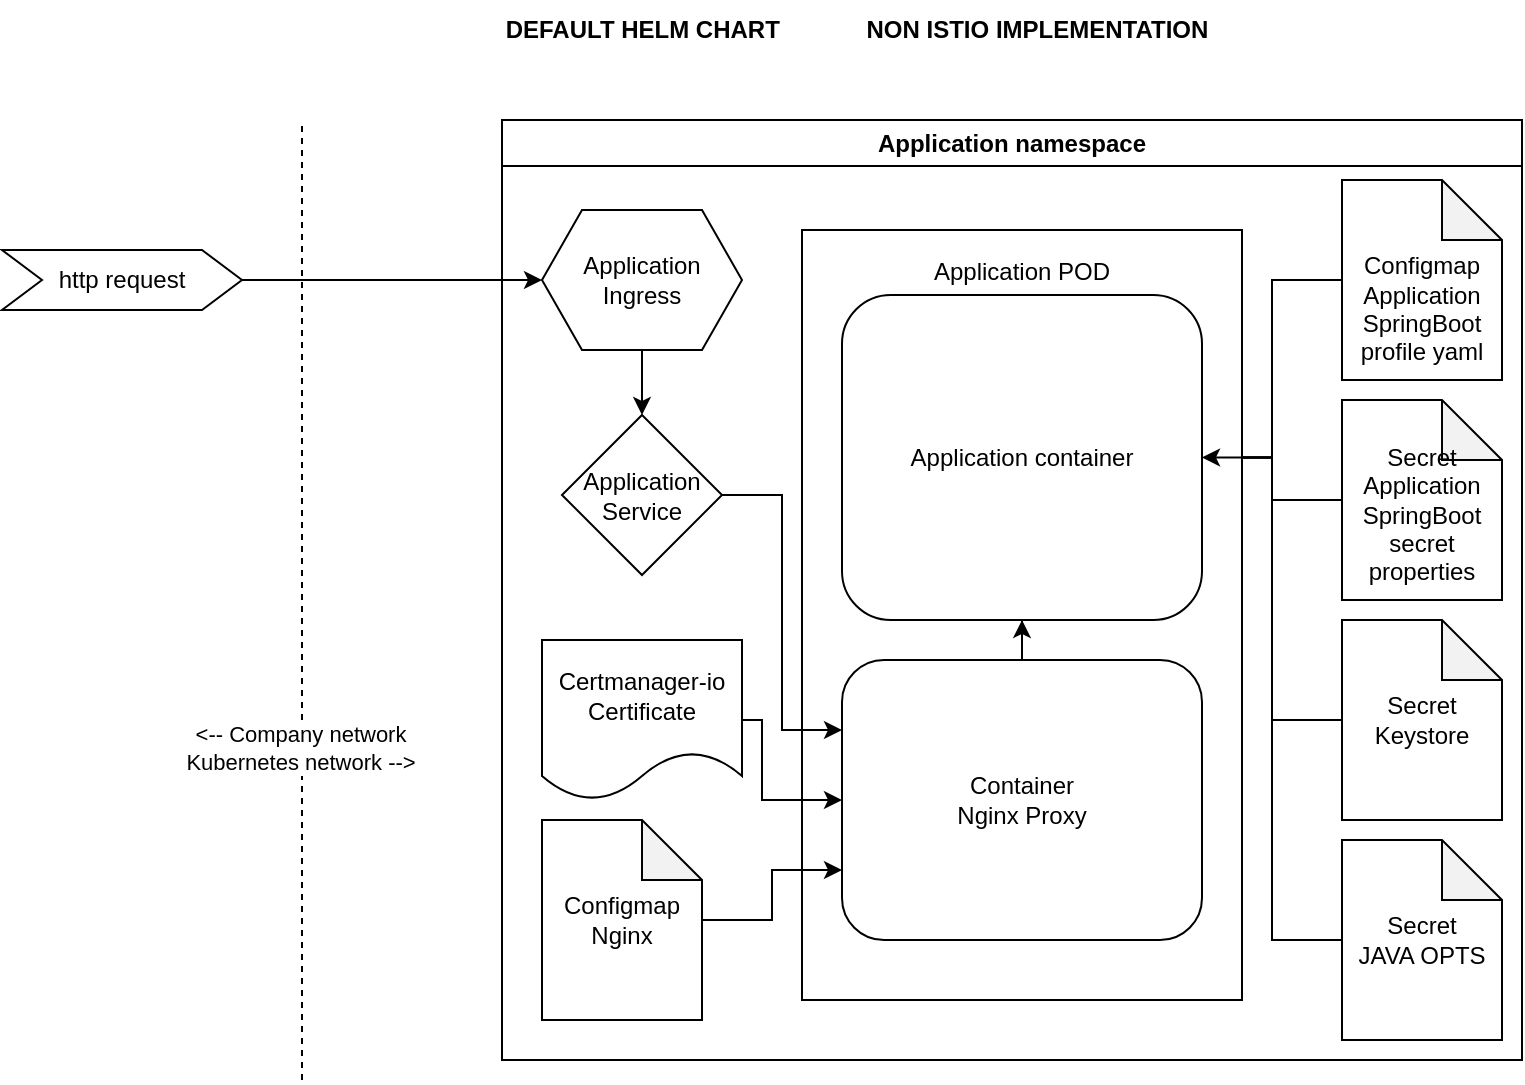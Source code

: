<mxfile version="24.7.17">
  <diagram name="Page-1" id="VIarURxekh9obouurBbf">
    <mxGraphModel dx="1114" dy="767" grid="1" gridSize="10" guides="1" tooltips="1" connect="1" arrows="1" fold="1" page="1" pageScale="1" pageWidth="850" pageHeight="1100" math="0" shadow="0">
      <root>
        <mxCell id="0" />
        <mxCell id="1" parent="0" />
        <mxCell id="snzapVC_qN_vFm2J8P3f-14" style="edgeStyle=orthogonalEdgeStyle;rounded=0;orthogonalLoop=1;jettySize=auto;html=1;entryX=0;entryY=0.5;entryDx=0;entryDy=0;" edge="1" parent="1" source="snzapVC_qN_vFm2J8P3f-1" target="snzapVC_qN_vFm2J8P3f-7">
          <mxGeometry relative="1" as="geometry" />
        </mxCell>
        <mxCell id="snzapVC_qN_vFm2J8P3f-1" value="http request" style="shape=step;perimeter=stepPerimeter;whiteSpace=wrap;html=1;fixedSize=1;" vertex="1" parent="1">
          <mxGeometry x="50" y="305" width="120" height="30" as="geometry" />
        </mxCell>
        <mxCell id="snzapVC_qN_vFm2J8P3f-2" value="" style="endArrow=none;dashed=1;html=1;rounded=0;" edge="1" parent="1">
          <mxGeometry width="50" height="50" relative="1" as="geometry">
            <mxPoint x="200" y="720" as="sourcePoint" />
            <mxPoint x="200" y="240" as="targetPoint" />
          </mxGeometry>
        </mxCell>
        <mxCell id="snzapVC_qN_vFm2J8P3f-4" value="&amp;lt;-- Company network&lt;div&gt;&lt;div&gt;Kubernetes network --&amp;gt;&lt;/div&gt;&lt;/div&gt;" style="edgeLabel;html=1;align=center;verticalAlign=middle;resizable=0;points=[];" vertex="1" connectable="0" parent="snzapVC_qN_vFm2J8P3f-2">
          <mxGeometry x="-0.306" y="1" relative="1" as="geometry">
            <mxPoint as="offset" />
          </mxGeometry>
        </mxCell>
        <mxCell id="snzapVC_qN_vFm2J8P3f-6" value="Application namespace" style="swimlane;whiteSpace=wrap;html=1;" vertex="1" parent="1">
          <mxGeometry x="300" y="240" width="510" height="470" as="geometry" />
        </mxCell>
        <mxCell id="snzapVC_qN_vFm2J8P3f-15" style="edgeStyle=orthogonalEdgeStyle;rounded=0;orthogonalLoop=1;jettySize=auto;html=1;entryX=0.5;entryY=0;entryDx=0;entryDy=0;" edge="1" parent="snzapVC_qN_vFm2J8P3f-6" source="snzapVC_qN_vFm2J8P3f-7" target="snzapVC_qN_vFm2J8P3f-13">
          <mxGeometry relative="1" as="geometry" />
        </mxCell>
        <mxCell id="snzapVC_qN_vFm2J8P3f-7" value="&lt;div&gt;Application&lt;/div&gt;Ingress" style="shape=hexagon;perimeter=hexagonPerimeter2;whiteSpace=wrap;html=1;fixedSize=1;" vertex="1" parent="snzapVC_qN_vFm2J8P3f-6">
          <mxGeometry x="20" y="45" width="100" height="70" as="geometry" />
        </mxCell>
        <mxCell id="snzapVC_qN_vFm2J8P3f-35" style="edgeStyle=orthogonalEdgeStyle;rounded=0;orthogonalLoop=1;jettySize=auto;html=1;entryX=1;entryY=0.5;entryDx=0;entryDy=0;" edge="1" parent="snzapVC_qN_vFm2J8P3f-6" source="snzapVC_qN_vFm2J8P3f-8" target="snzapVC_qN_vFm2J8P3f-25">
          <mxGeometry relative="1" as="geometry" />
        </mxCell>
        <mxCell id="snzapVC_qN_vFm2J8P3f-8" value="&lt;div&gt;&lt;br&gt;&lt;/div&gt;&lt;div&gt;&lt;br&gt;&lt;/div&gt;&lt;div&gt;Configmap&lt;/div&gt;Application&lt;br&gt;SpringBoot profile yaml" style="shape=note;whiteSpace=wrap;html=1;backgroundOutline=1;darkOpacity=0.05;" vertex="1" parent="snzapVC_qN_vFm2J8P3f-6">
          <mxGeometry x="420" y="30" width="80" height="100" as="geometry" />
        </mxCell>
        <mxCell id="snzapVC_qN_vFm2J8P3f-9" value="Certmanager-io&lt;div&gt;Certificate&lt;/div&gt;" style="shape=document;whiteSpace=wrap;html=1;boundedLbl=1;" vertex="1" parent="snzapVC_qN_vFm2J8P3f-6">
          <mxGeometry x="20" y="260" width="100" height="80" as="geometry" />
        </mxCell>
        <mxCell id="snzapVC_qN_vFm2J8P3f-34" style="edgeStyle=orthogonalEdgeStyle;rounded=0;orthogonalLoop=1;jettySize=auto;html=1;" edge="1" parent="snzapVC_qN_vFm2J8P3f-6" source="snzapVC_qN_vFm2J8P3f-10" target="snzapVC_qN_vFm2J8P3f-25">
          <mxGeometry relative="1" as="geometry" />
        </mxCell>
        <mxCell id="snzapVC_qN_vFm2J8P3f-10" value="&lt;div&gt;&lt;br&gt;&lt;/div&gt;&lt;div&gt;Secret&lt;/div&gt;Application&lt;br&gt;SpringBoot secret properties" style="shape=note;whiteSpace=wrap;html=1;backgroundOutline=1;darkOpacity=0.05;" vertex="1" parent="snzapVC_qN_vFm2J8P3f-6">
          <mxGeometry x="420" y="140" width="80" height="100" as="geometry" />
        </mxCell>
        <mxCell id="snzapVC_qN_vFm2J8P3f-33" style="edgeStyle=orthogonalEdgeStyle;rounded=0;orthogonalLoop=1;jettySize=auto;html=1;entryX=1;entryY=0.5;entryDx=0;entryDy=0;" edge="1" parent="snzapVC_qN_vFm2J8P3f-6" source="snzapVC_qN_vFm2J8P3f-11" target="snzapVC_qN_vFm2J8P3f-25">
          <mxGeometry relative="1" as="geometry" />
        </mxCell>
        <mxCell id="snzapVC_qN_vFm2J8P3f-11" value="Secret&lt;div&gt;Keystore&lt;/div&gt;" style="shape=note;whiteSpace=wrap;html=1;backgroundOutline=1;darkOpacity=0.05;" vertex="1" parent="snzapVC_qN_vFm2J8P3f-6">
          <mxGeometry x="420" y="250" width="80" height="100" as="geometry" />
        </mxCell>
        <mxCell id="snzapVC_qN_vFm2J8P3f-13" value="Application&lt;div&gt;Service&lt;/div&gt;" style="rhombus;whiteSpace=wrap;html=1;" vertex="1" parent="snzapVC_qN_vFm2J8P3f-6">
          <mxGeometry x="30" y="147.5" width="80" height="80" as="geometry" />
        </mxCell>
        <mxCell id="snzapVC_qN_vFm2J8P3f-17" value="Application POD&lt;div&gt;&lt;br&gt;&lt;/div&gt;&lt;div&gt;&lt;br&gt;&lt;/div&gt;&lt;div&gt;&lt;br&gt;&lt;/div&gt;&lt;div&gt;&lt;br&gt;&lt;/div&gt;&lt;div&gt;&lt;br&gt;&lt;/div&gt;&lt;div&gt;&lt;br&gt;&lt;/div&gt;&lt;div&gt;&lt;br&gt;&lt;/div&gt;&lt;div&gt;&lt;br&gt;&lt;/div&gt;&lt;div&gt;&lt;br&gt;&lt;/div&gt;&lt;div&gt;&lt;br&gt;&lt;/div&gt;&lt;div&gt;&lt;br&gt;&lt;/div&gt;&lt;div&gt;&lt;br&gt;&lt;/div&gt;&lt;div&gt;&lt;br&gt;&lt;/div&gt;&lt;div&gt;&lt;br&gt;&lt;/div&gt;&lt;div&gt;&lt;br&gt;&lt;/div&gt;&lt;div&gt;&lt;br&gt;&lt;/div&gt;&lt;div&gt;&lt;br&gt;&lt;/div&gt;&lt;div&gt;&lt;br&gt;&lt;/div&gt;&lt;div&gt;&lt;br&gt;&lt;/div&gt;&lt;div&gt;&lt;br&gt;&lt;/div&gt;&lt;div&gt;&lt;br&gt;&lt;/div&gt;&lt;div&gt;&lt;br&gt;&lt;/div&gt;&lt;div&gt;&lt;br&gt;&lt;/div&gt;&lt;div&gt;&lt;br&gt;&lt;/div&gt;" style="rounded=0;whiteSpace=wrap;html=1;" vertex="1" parent="snzapVC_qN_vFm2J8P3f-6">
          <mxGeometry x="150" y="55" width="220" height="385" as="geometry" />
        </mxCell>
        <mxCell id="snzapVC_qN_vFm2J8P3f-26" style="edgeStyle=orthogonalEdgeStyle;rounded=0;orthogonalLoop=1;jettySize=auto;html=1;" edge="1" parent="snzapVC_qN_vFm2J8P3f-6" source="snzapVC_qN_vFm2J8P3f-19" target="snzapVC_qN_vFm2J8P3f-25">
          <mxGeometry relative="1" as="geometry" />
        </mxCell>
        <mxCell id="snzapVC_qN_vFm2J8P3f-19" value="Container&lt;div&gt;Nginx Proxy&lt;/div&gt;" style="rounded=1;whiteSpace=wrap;html=1;" vertex="1" parent="snzapVC_qN_vFm2J8P3f-6">
          <mxGeometry x="170" y="270" width="180" height="140" as="geometry" />
        </mxCell>
        <mxCell id="snzapVC_qN_vFm2J8P3f-21" style="edgeStyle=orthogonalEdgeStyle;rounded=0;orthogonalLoop=1;jettySize=auto;html=1;entryX=0;entryY=0.75;entryDx=0;entryDy=0;" edge="1" parent="snzapVC_qN_vFm2J8P3f-6" source="snzapVC_qN_vFm2J8P3f-20" target="snzapVC_qN_vFm2J8P3f-19">
          <mxGeometry relative="1" as="geometry" />
        </mxCell>
        <mxCell id="snzapVC_qN_vFm2J8P3f-20" value="Configmap&lt;br&gt;Nginx&lt;div&gt;&lt;/div&gt;" style="shape=note;whiteSpace=wrap;html=1;backgroundOutline=1;darkOpacity=0.05;" vertex="1" parent="snzapVC_qN_vFm2J8P3f-6">
          <mxGeometry x="20" y="350" width="80" height="100" as="geometry" />
        </mxCell>
        <mxCell id="snzapVC_qN_vFm2J8P3f-22" style="edgeStyle=orthogonalEdgeStyle;rounded=0;orthogonalLoop=1;jettySize=auto;html=1;" edge="1" parent="snzapVC_qN_vFm2J8P3f-6" source="snzapVC_qN_vFm2J8P3f-9" target="snzapVC_qN_vFm2J8P3f-19">
          <mxGeometry relative="1" as="geometry">
            <Array as="points">
              <mxPoint x="130" y="300" />
              <mxPoint x="130" y="340" />
            </Array>
          </mxGeometry>
        </mxCell>
        <mxCell id="snzapVC_qN_vFm2J8P3f-24" style="edgeStyle=orthogonalEdgeStyle;rounded=0;orthogonalLoop=1;jettySize=auto;html=1;entryX=0;entryY=0.25;entryDx=0;entryDy=0;" edge="1" parent="snzapVC_qN_vFm2J8P3f-6" source="snzapVC_qN_vFm2J8P3f-13" target="snzapVC_qN_vFm2J8P3f-19">
          <mxGeometry relative="1" as="geometry" />
        </mxCell>
        <mxCell id="snzapVC_qN_vFm2J8P3f-25" value="Application container" style="rounded=1;whiteSpace=wrap;html=1;" vertex="1" parent="snzapVC_qN_vFm2J8P3f-6">
          <mxGeometry x="170" y="87.5" width="180" height="162.5" as="geometry" />
        </mxCell>
        <mxCell id="snzapVC_qN_vFm2J8P3f-32" style="edgeStyle=orthogonalEdgeStyle;rounded=0;orthogonalLoop=1;jettySize=auto;html=1;entryX=1;entryY=0.5;entryDx=0;entryDy=0;" edge="1" parent="snzapVC_qN_vFm2J8P3f-6" source="snzapVC_qN_vFm2J8P3f-27" target="snzapVC_qN_vFm2J8P3f-25">
          <mxGeometry relative="1" as="geometry" />
        </mxCell>
        <mxCell id="snzapVC_qN_vFm2J8P3f-27" value="Secret&lt;div&gt;JAVA OPTS&lt;/div&gt;" style="shape=note;whiteSpace=wrap;html=1;backgroundOutline=1;darkOpacity=0.05;" vertex="1" parent="snzapVC_qN_vFm2J8P3f-6">
          <mxGeometry x="420" y="360" width="80" height="100" as="geometry" />
        </mxCell>
        <mxCell id="snzapVC_qN_vFm2J8P3f-36" value="&lt;b&gt;DEFAULT HELM CHART&amp;nbsp; &amp;nbsp; &amp;nbsp; &amp;nbsp; &amp;nbsp; &amp;nbsp; &amp;nbsp;NON ISTIO IMPLEMENTATION&lt;/b&gt;" style="text;html=1;align=center;verticalAlign=middle;whiteSpace=wrap;rounded=0;" vertex="1" parent="1">
          <mxGeometry x="265" y="180" width="425" height="30" as="geometry" />
        </mxCell>
      </root>
    </mxGraphModel>
  </diagram>
</mxfile>
